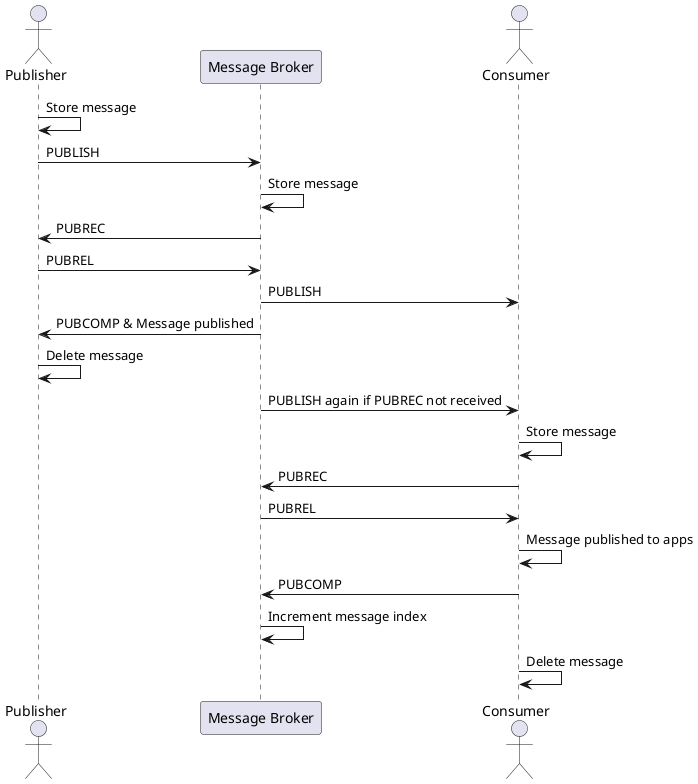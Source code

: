 @startuml
actor  "Publisher" as P
participant "Message Broker" as MB
actor "Consumer" as C

P -> P: Store message
P -> MB: PUBLISH 
MB -> MB: Store message
MB -> P: PUBREC 
P -> MB: PUBREL
MB -> C: PUBLISH

MB -> P: PUBCOMP & Message published
P -> P: Delete message

MB -> C: PUBLISH again if PUBREC not received

C -> C: Store message
C -> MB: PUBREC
MB -> C: PUBREL
C -> C: Message published to apps
C -> MB: PUBCOMP 
MB -> MB: Increment message index
C -> C: Delete message
@enduml